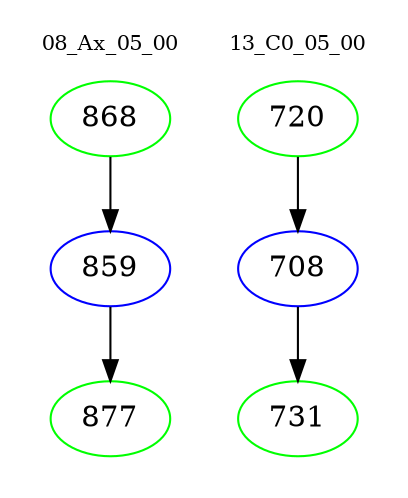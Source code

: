 digraph{
subgraph cluster_0 {
color = white
label = "08_Ax_05_00";
fontsize=10;
T0_868 [label="868", color="green"]
T0_868 -> T0_859 [color="black"]
T0_859 [label="859", color="blue"]
T0_859 -> T0_877 [color="black"]
T0_877 [label="877", color="green"]
}
subgraph cluster_1 {
color = white
label = "13_C0_05_00";
fontsize=10;
T1_720 [label="720", color="green"]
T1_720 -> T1_708 [color="black"]
T1_708 [label="708", color="blue"]
T1_708 -> T1_731 [color="black"]
T1_731 [label="731", color="green"]
}
}
